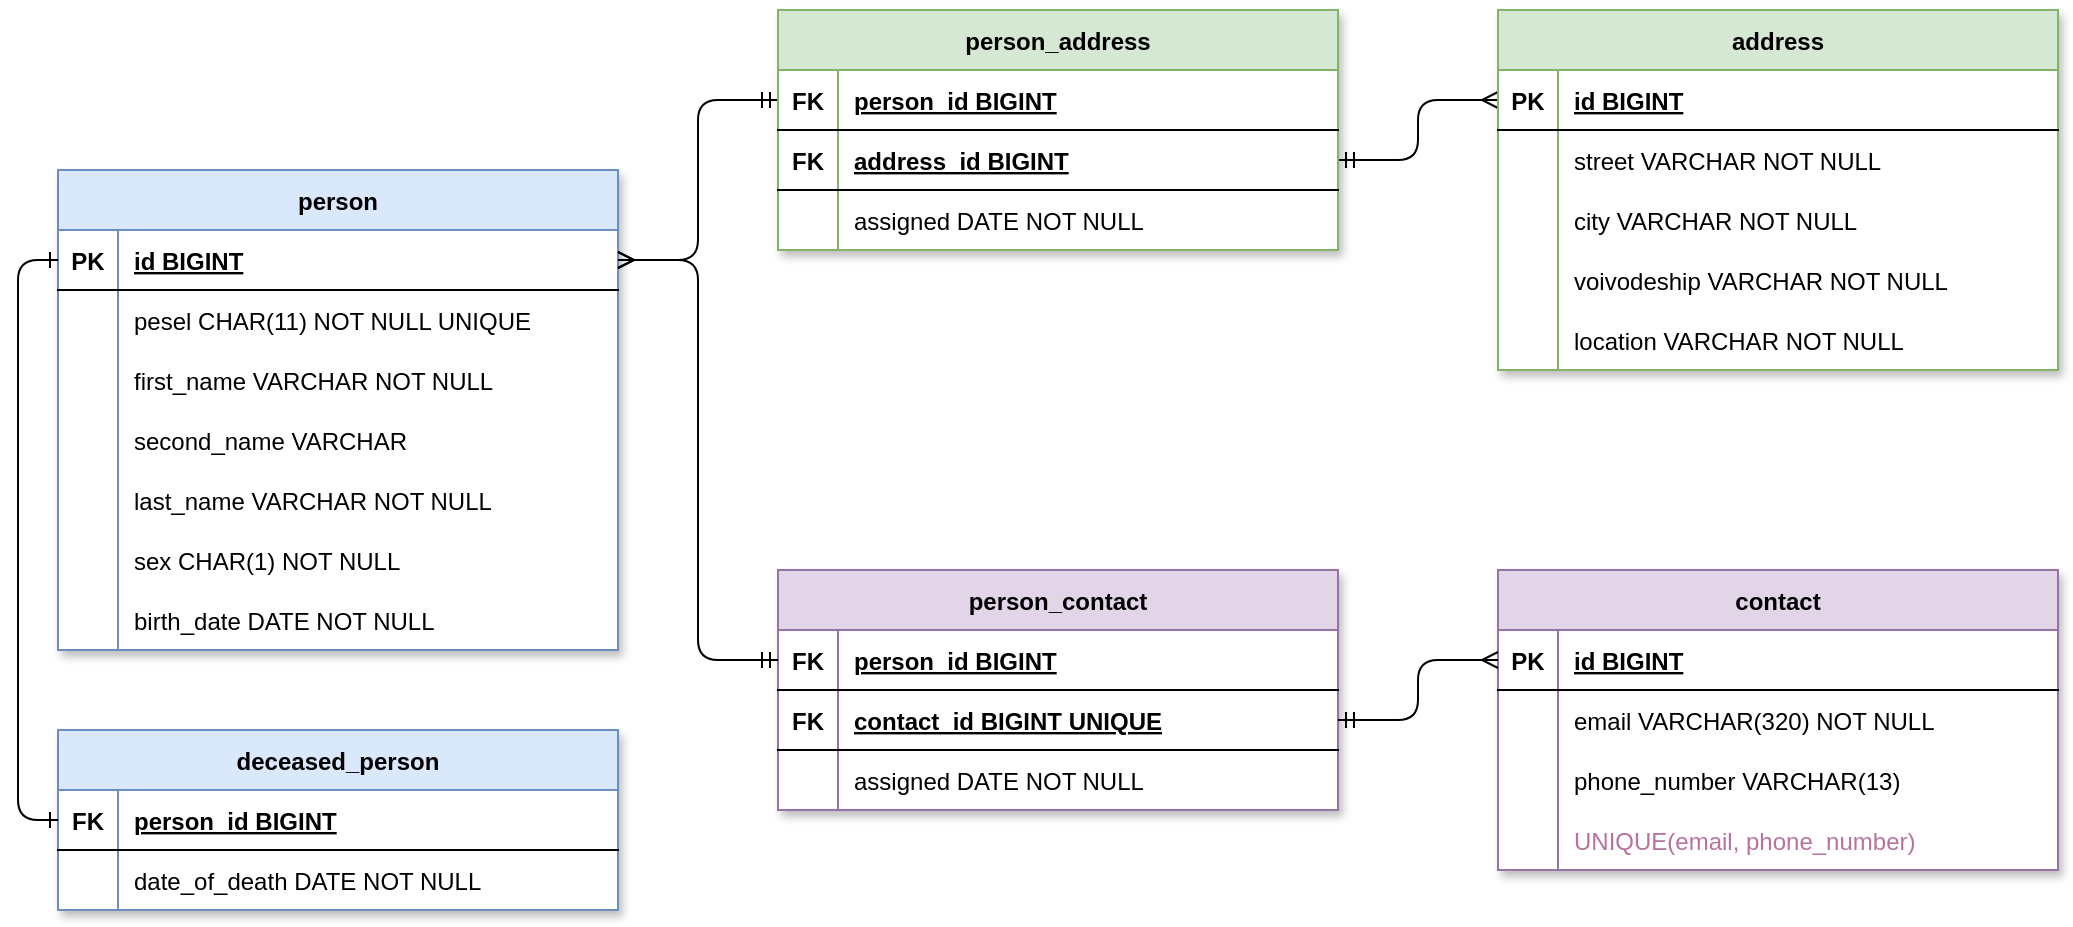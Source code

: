 <mxfile version="13.7.9" type="device"><diagram id="R2lEEEUBdFMjLlhIrx00" name="Page-1"><mxGraphModel dx="1086" dy="806" grid="1" gridSize="10" guides="1" tooltips="1" connect="1" arrows="1" fold="1" page="1" pageScale="1" pageWidth="850" pageHeight="1100" math="0" shadow="0" extFonts="Permanent Marker^https://fonts.googleapis.com/css?family=Permanent+Marker"><root><mxCell id="0"/><mxCell id="1" parent="0"/><mxCell id="APDwuCRq3ze5q7oSZonv-8" value="person" style="shape=table;startSize=30;container=1;collapsible=1;childLayout=tableLayout;fixedRows=1;rowLines=0;fontStyle=1;align=center;resizeLast=1;fillColor=#dae8fc;strokeColor=#6c8ebf;swimlaneFillColor=#ffffff;shadow=1;" parent="1" vertex="1"><mxGeometry x="120" y="120" width="280" height="240" as="geometry"/></mxCell><mxCell id="APDwuCRq3ze5q7oSZonv-9" value="" style="shape=partialRectangle;collapsible=0;dropTarget=0;pointerEvents=0;fillColor=none;points=[[0,0.5],[1,0.5]];portConstraint=eastwest;top=0;left=0;right=0;bottom=1;" parent="APDwuCRq3ze5q7oSZonv-8" vertex="1"><mxGeometry y="30" width="280" height="30" as="geometry"/></mxCell><mxCell id="APDwuCRq3ze5q7oSZonv-10" value="PK" style="shape=partialRectangle;overflow=hidden;connectable=0;fillColor=none;top=0;left=0;bottom=0;right=0;fontStyle=1;" parent="APDwuCRq3ze5q7oSZonv-9" vertex="1"><mxGeometry width="30" height="30" as="geometry"/></mxCell><mxCell id="APDwuCRq3ze5q7oSZonv-11" value="id BIGINT" style="shape=partialRectangle;overflow=hidden;connectable=0;fillColor=none;top=0;left=0;bottom=0;right=0;align=left;spacingLeft=6;fontStyle=5;" parent="APDwuCRq3ze5q7oSZonv-9" vertex="1"><mxGeometry x="30" width="250" height="30" as="geometry"/></mxCell><mxCell id="APDwuCRq3ze5q7oSZonv-19" value="" style="shape=partialRectangle;collapsible=0;dropTarget=0;pointerEvents=0;fillColor=none;points=[[0,0.5],[1,0.5]];portConstraint=eastwest;top=0;left=0;right=0;bottom=0;" parent="APDwuCRq3ze5q7oSZonv-8" vertex="1"><mxGeometry y="60" width="280" height="30" as="geometry"/></mxCell><mxCell id="APDwuCRq3ze5q7oSZonv-20" value="" style="shape=partialRectangle;overflow=hidden;connectable=0;fillColor=none;top=0;left=0;bottom=0;right=0;" parent="APDwuCRq3ze5q7oSZonv-19" vertex="1"><mxGeometry width="30" height="30" as="geometry"/></mxCell><mxCell id="APDwuCRq3ze5q7oSZonv-21" value="pesel CHAR(11) NOT NULL UNIQUE" style="shape=partialRectangle;overflow=hidden;connectable=0;fillColor=none;top=0;left=0;bottom=0;right=0;align=left;spacingLeft=6;" parent="APDwuCRq3ze5q7oSZonv-19" vertex="1"><mxGeometry x="30" width="250" height="30" as="geometry"/></mxCell><mxCell id="APDwuCRq3ze5q7oSZonv-22" value="" style="shape=partialRectangle;collapsible=0;dropTarget=0;pointerEvents=0;fillColor=none;points=[[0,0.5],[1,0.5]];portConstraint=eastwest;top=0;left=0;right=0;bottom=0;" parent="APDwuCRq3ze5q7oSZonv-8" vertex="1"><mxGeometry y="90" width="280" height="30" as="geometry"/></mxCell><mxCell id="APDwuCRq3ze5q7oSZonv-23" value="" style="shape=partialRectangle;overflow=hidden;connectable=0;fillColor=none;top=0;left=0;bottom=0;right=0;" parent="APDwuCRq3ze5q7oSZonv-22" vertex="1"><mxGeometry width="30" height="30" as="geometry"/></mxCell><mxCell id="APDwuCRq3ze5q7oSZonv-24" value="first_name VARCHAR NOT NULL" style="shape=partialRectangle;overflow=hidden;connectable=0;fillColor=none;top=0;left=0;bottom=0;right=0;align=left;spacingLeft=6;" parent="APDwuCRq3ze5q7oSZonv-22" vertex="1"><mxGeometry x="30" width="250" height="30" as="geometry"/></mxCell><mxCell id="APDwuCRq3ze5q7oSZonv-25" value="" style="shape=partialRectangle;collapsible=0;dropTarget=0;pointerEvents=0;fillColor=none;points=[[0,0.5],[1,0.5]];portConstraint=eastwest;top=0;left=0;right=0;bottom=0;" parent="APDwuCRq3ze5q7oSZonv-8" vertex="1"><mxGeometry y="120" width="280" height="30" as="geometry"/></mxCell><mxCell id="APDwuCRq3ze5q7oSZonv-26" value="" style="shape=partialRectangle;overflow=hidden;connectable=0;fillColor=none;top=0;left=0;bottom=0;right=0;" parent="APDwuCRq3ze5q7oSZonv-25" vertex="1"><mxGeometry width="30" height="30" as="geometry"/></mxCell><mxCell id="APDwuCRq3ze5q7oSZonv-27" value="second_name VARCHAR" style="shape=partialRectangle;overflow=hidden;connectable=0;fillColor=none;top=0;left=0;bottom=0;right=0;align=left;spacingLeft=6;" parent="APDwuCRq3ze5q7oSZonv-25" vertex="1"><mxGeometry x="30" width="250" height="30" as="geometry"/></mxCell><mxCell id="APDwuCRq3ze5q7oSZonv-28" value="" style="shape=partialRectangle;collapsible=0;dropTarget=0;pointerEvents=0;fillColor=none;points=[[0,0.5],[1,0.5]];portConstraint=eastwest;top=0;left=0;right=0;bottom=0;" parent="APDwuCRq3ze5q7oSZonv-8" vertex="1"><mxGeometry y="150" width="280" height="30" as="geometry"/></mxCell><mxCell id="APDwuCRq3ze5q7oSZonv-29" value="" style="shape=partialRectangle;overflow=hidden;connectable=0;fillColor=none;top=0;left=0;bottom=0;right=0;" parent="APDwuCRq3ze5q7oSZonv-28" vertex="1"><mxGeometry width="30" height="30" as="geometry"/></mxCell><mxCell id="APDwuCRq3ze5q7oSZonv-30" value="last_name VARCHAR NOT NULL" style="shape=partialRectangle;overflow=hidden;connectable=0;fillColor=none;top=0;left=0;bottom=0;right=0;align=left;spacingLeft=6;" parent="APDwuCRq3ze5q7oSZonv-28" vertex="1"><mxGeometry x="30" width="250" height="30" as="geometry"/></mxCell><mxCell id="L9b7oW_Ez6vHnFngX86j-4" value="" style="shape=partialRectangle;collapsible=0;dropTarget=0;pointerEvents=0;fillColor=none;points=[[0,0.5],[1,0.5]];portConstraint=eastwest;top=0;left=0;right=0;bottom=0;" parent="APDwuCRq3ze5q7oSZonv-8" vertex="1"><mxGeometry y="180" width="280" height="30" as="geometry"/></mxCell><mxCell id="L9b7oW_Ez6vHnFngX86j-5" value="" style="shape=partialRectangle;overflow=hidden;connectable=0;fillColor=none;top=0;left=0;bottom=0;right=0;" parent="L9b7oW_Ez6vHnFngX86j-4" vertex="1"><mxGeometry width="30" height="30" as="geometry"/></mxCell><mxCell id="L9b7oW_Ez6vHnFngX86j-6" value="sex CHAR(1) NOT NULL" style="shape=partialRectangle;overflow=hidden;connectable=0;fillColor=none;top=0;left=0;bottom=0;right=0;align=left;spacingLeft=6;" parent="L9b7oW_Ez6vHnFngX86j-4" vertex="1"><mxGeometry x="30" width="250" height="30" as="geometry"/></mxCell><mxCell id="APDwuCRq3ze5q7oSZonv-31" value="" style="shape=partialRectangle;collapsible=0;dropTarget=0;pointerEvents=0;fillColor=none;points=[[0,0.5],[1,0.5]];portConstraint=eastwest;top=0;left=0;right=0;bottom=0;" parent="APDwuCRq3ze5q7oSZonv-8" vertex="1"><mxGeometry y="210" width="280" height="30" as="geometry"/></mxCell><mxCell id="APDwuCRq3ze5q7oSZonv-32" value="" style="shape=partialRectangle;overflow=hidden;connectable=0;fillColor=none;top=0;left=0;bottom=0;right=0;" parent="APDwuCRq3ze5q7oSZonv-31" vertex="1"><mxGeometry width="30" height="30" as="geometry"/></mxCell><mxCell id="APDwuCRq3ze5q7oSZonv-33" value="birth_date DATE NOT NULL" style="shape=partialRectangle;overflow=hidden;connectable=0;fillColor=none;top=0;left=0;bottom=0;right=0;align=left;spacingLeft=6;" parent="APDwuCRq3ze5q7oSZonv-31" vertex="1"><mxGeometry x="30" width="250" height="30" as="geometry"/></mxCell><mxCell id="VKcSCqXTUpQv2rHO0qdK-4" value="person_contact" style="shape=table;startSize=30;container=1;collapsible=1;childLayout=tableLayout;fixedRows=1;rowLines=0;fontStyle=1;align=center;resizeLast=1;fillColor=#e1d5e7;strokeColor=#9673a6;swimlaneFillColor=#ffffff;shadow=1;" parent="1" vertex="1"><mxGeometry x="480" y="320" width="280" height="120" as="geometry"/></mxCell><mxCell id="VKcSCqXTUpQv2rHO0qdK-5" value="" style="shape=partialRectangle;collapsible=0;dropTarget=0;pointerEvents=0;fillColor=none;points=[[0,0.5],[1,0.5]];portConstraint=eastwest;top=0;left=0;right=0;bottom=1;" parent="VKcSCqXTUpQv2rHO0qdK-4" vertex="1"><mxGeometry y="30" width="280" height="30" as="geometry"/></mxCell><mxCell id="VKcSCqXTUpQv2rHO0qdK-6" value="FK" style="shape=partialRectangle;overflow=hidden;connectable=0;fillColor=none;top=0;left=0;bottom=0;right=0;fontStyle=1;" parent="VKcSCqXTUpQv2rHO0qdK-5" vertex="1"><mxGeometry width="30" height="30" as="geometry"/></mxCell><mxCell id="VKcSCqXTUpQv2rHO0qdK-7" value="person_id BIGINT" style="shape=partialRectangle;overflow=hidden;connectable=0;fillColor=none;top=0;left=0;bottom=0;right=0;align=left;spacingLeft=6;fontStyle=5;" parent="VKcSCqXTUpQv2rHO0qdK-5" vertex="1"><mxGeometry x="30" width="250" height="30" as="geometry"/></mxCell><mxCell id="VKcSCqXTUpQv2rHO0qdK-14" value="" style="shape=partialRectangle;collapsible=0;dropTarget=0;pointerEvents=0;fillColor=none;points=[[0,0.5],[1,0.5]];portConstraint=eastwest;top=0;left=0;right=0;bottom=1;" parent="VKcSCqXTUpQv2rHO0qdK-4" vertex="1"><mxGeometry y="60" width="280" height="30" as="geometry"/></mxCell><mxCell id="VKcSCqXTUpQv2rHO0qdK-15" value="FK" style="shape=partialRectangle;overflow=hidden;connectable=0;fillColor=none;top=0;left=0;bottom=0;right=0;fontStyle=1;" parent="VKcSCqXTUpQv2rHO0qdK-14" vertex="1"><mxGeometry width="30" height="30" as="geometry"/></mxCell><mxCell id="VKcSCqXTUpQv2rHO0qdK-16" value="contact_id BIGINT UNIQUE" style="shape=partialRectangle;overflow=hidden;connectable=0;fillColor=none;top=0;left=0;bottom=0;right=0;align=left;spacingLeft=6;fontStyle=5;" parent="VKcSCqXTUpQv2rHO0qdK-14" vertex="1"><mxGeometry x="30" width="250" height="30" as="geometry"/></mxCell><mxCell id="VKcSCqXTUpQv2rHO0qdK-29" value="" style="shape=partialRectangle;collapsible=0;dropTarget=0;pointerEvents=0;fillColor=none;points=[[0,0.5],[1,0.5]];portConstraint=eastwest;top=0;left=0;right=0;bottom=1;strokeColor=none;" parent="VKcSCqXTUpQv2rHO0qdK-4" vertex="1"><mxGeometry y="90" width="280" height="30" as="geometry"/></mxCell><mxCell id="VKcSCqXTUpQv2rHO0qdK-30" value="" style="shape=partialRectangle;overflow=hidden;connectable=0;fillColor=none;top=0;left=0;bottom=0;right=0;fontStyle=1;" parent="VKcSCqXTUpQv2rHO0qdK-29" vertex="1"><mxGeometry width="30" height="30" as="geometry"/></mxCell><mxCell id="VKcSCqXTUpQv2rHO0qdK-31" value="assigned DATE NOT NULL" style="shape=partialRectangle;overflow=hidden;connectable=0;fillColor=none;top=0;left=0;bottom=0;right=0;align=left;spacingLeft=6;fontStyle=0;" parent="VKcSCqXTUpQv2rHO0qdK-29" vertex="1"><mxGeometry x="30" width="250" height="30" as="geometry"/></mxCell><mxCell id="APDwuCRq3ze5q7oSZonv-1" value="contact" style="shape=table;startSize=30;container=1;collapsible=1;childLayout=tableLayout;fixedRows=1;rowLines=0;fontStyle=1;align=center;resizeLast=1;fillColor=#e1d5e7;strokeColor=#9673a6;swimlaneFillColor=#ffffff;shadow=1;" parent="1" vertex="1"><mxGeometry x="840" y="320" width="280" height="150" as="geometry"/></mxCell><mxCell id="APDwuCRq3ze5q7oSZonv-2" value="" style="shape=partialRectangle;collapsible=0;dropTarget=0;pointerEvents=0;fillColor=none;points=[[0,0.5],[1,0.5]];portConstraint=eastwest;top=0;left=0;right=0;bottom=1;" parent="APDwuCRq3ze5q7oSZonv-1" vertex="1"><mxGeometry y="30" width="280" height="30" as="geometry"/></mxCell><mxCell id="APDwuCRq3ze5q7oSZonv-3" value="PK" style="shape=partialRectangle;overflow=hidden;connectable=0;fillColor=none;top=0;left=0;bottom=0;right=0;fontStyle=1;" parent="APDwuCRq3ze5q7oSZonv-2" vertex="1"><mxGeometry width="30" height="30" as="geometry"/></mxCell><mxCell id="APDwuCRq3ze5q7oSZonv-4" value="id BIGINT" style="shape=partialRectangle;overflow=hidden;connectable=0;fillColor=none;top=0;left=0;bottom=0;right=0;align=left;spacingLeft=6;fontStyle=5;" parent="APDwuCRq3ze5q7oSZonv-2" vertex="1"><mxGeometry x="30" width="250" height="30" as="geometry"/></mxCell><mxCell id="APDwuCRq3ze5q7oSZonv-5" value="" style="shape=partialRectangle;collapsible=0;dropTarget=0;pointerEvents=0;fillColor=none;points=[[0,0.5],[1,0.5]];portConstraint=eastwest;top=0;left=0;right=0;bottom=0;" parent="APDwuCRq3ze5q7oSZonv-1" vertex="1"><mxGeometry y="60" width="280" height="30" as="geometry"/></mxCell><mxCell id="APDwuCRq3ze5q7oSZonv-6" value="" style="shape=partialRectangle;overflow=hidden;connectable=0;fillColor=none;top=0;left=0;bottom=0;right=0;" parent="APDwuCRq3ze5q7oSZonv-5" vertex="1"><mxGeometry width="30" height="30" as="geometry"/></mxCell><mxCell id="APDwuCRq3ze5q7oSZonv-7" value="email VARCHAR(320) NOT NULL" style="shape=partialRectangle;overflow=hidden;connectable=0;fillColor=none;top=0;left=0;bottom=0;right=0;align=left;spacingLeft=6;" parent="APDwuCRq3ze5q7oSZonv-5" vertex="1"><mxGeometry x="30" width="250" height="30" as="geometry"/></mxCell><mxCell id="APDwuCRq3ze5q7oSZonv-46" value="" style="shape=partialRectangle;collapsible=0;dropTarget=0;pointerEvents=0;fillColor=none;points=[[0,0.5],[1,0.5]];portConstraint=eastwest;top=0;left=0;right=0;bottom=0;" parent="APDwuCRq3ze5q7oSZonv-1" vertex="1"><mxGeometry y="90" width="280" height="30" as="geometry"/></mxCell><mxCell id="APDwuCRq3ze5q7oSZonv-47" value="" style="shape=partialRectangle;overflow=hidden;connectable=0;fillColor=none;top=0;left=0;bottom=0;right=0;" parent="APDwuCRq3ze5q7oSZonv-46" vertex="1"><mxGeometry width="30" height="30" as="geometry"/></mxCell><mxCell id="APDwuCRq3ze5q7oSZonv-48" value="phone_number VARCHAR(13)" style="shape=partialRectangle;overflow=hidden;connectable=0;fillColor=none;top=0;left=0;bottom=0;right=0;align=left;spacingLeft=6;" parent="APDwuCRq3ze5q7oSZonv-46" vertex="1"><mxGeometry x="30" width="250" height="30" as="geometry"/></mxCell><mxCell id="VKcSCqXTUpQv2rHO0qdK-32" value="" style="shape=partialRectangle;collapsible=0;dropTarget=0;pointerEvents=0;fillColor=none;points=[[0,0.5],[1,0.5]];portConstraint=eastwest;top=0;left=0;right=0;bottom=0;labelBorderColor=#000000;" parent="APDwuCRq3ze5q7oSZonv-1" vertex="1"><mxGeometry y="120" width="280" height="30" as="geometry"/></mxCell><mxCell id="VKcSCqXTUpQv2rHO0qdK-33" value="" style="shape=partialRectangle;overflow=hidden;connectable=0;fillColor=none;top=0;left=0;bottom=0;right=0;" parent="VKcSCqXTUpQv2rHO0qdK-32" vertex="1"><mxGeometry width="30" height="30" as="geometry"/></mxCell><mxCell id="VKcSCqXTUpQv2rHO0qdK-34" value="UNIQUE(email, phone_number)" style="shape=partialRectangle;overflow=hidden;connectable=0;fillColor=none;top=0;left=0;bottom=0;right=0;align=left;spacingLeft=6;labelBorderColor=none;spacingTop=0;labelBackgroundColor=none;fontColor=#B5739D;" parent="VKcSCqXTUpQv2rHO0qdK-32" vertex="1"><mxGeometry x="30" width="250" height="30" as="geometry"/></mxCell><mxCell id="VKcSCqXTUpQv2rHO0qdK-38" style="edgeStyle=orthogonalEdgeStyle;rounded=1;orthogonalLoop=1;jettySize=auto;html=1;exitX=0;exitY=0.5;exitDx=0;exitDy=0;entryX=1;entryY=0.5;entryDx=0;entryDy=0;startArrow=ERmandOne;startFill=0;endArrow=ERmany;endFill=0;fontColor=#B5739D;" parent="1" source="VKcSCqXTUpQv2rHO0qdK-18" target="APDwuCRq3ze5q7oSZonv-9" edge="1"><mxGeometry relative="1" as="geometry"/></mxCell><mxCell id="VKcSCqXTUpQv2rHO0qdK-39" style="edgeStyle=orthogonalEdgeStyle;rounded=1;orthogonalLoop=1;jettySize=auto;html=1;exitX=0;exitY=0.5;exitDx=0;exitDy=0;entryX=1;entryY=0.5;entryDx=0;entryDy=0;startArrow=ERmandOne;startFill=0;endArrow=ERmany;endFill=0;fontColor=#B5739D;" parent="1" source="VKcSCqXTUpQv2rHO0qdK-5" target="APDwuCRq3ze5q7oSZonv-9" edge="1"><mxGeometry relative="1" as="geometry"/></mxCell><mxCell id="VKcSCqXTUpQv2rHO0qdK-40" style="edgeStyle=orthogonalEdgeStyle;rounded=1;orthogonalLoop=1;jettySize=auto;html=1;exitX=1;exitY=0.5;exitDx=0;exitDy=0;entryX=0;entryY=0.5;entryDx=0;entryDy=0;startArrow=ERmandOne;startFill=0;endArrow=ERmany;endFill=0;fontColor=#B5739D;" parent="1" source="VKcSCqXTUpQv2rHO0qdK-14" target="APDwuCRq3ze5q7oSZonv-2" edge="1"><mxGeometry relative="1" as="geometry"/></mxCell><mxCell id="VKcSCqXTUpQv2rHO0qdK-41" style="edgeStyle=orthogonalEdgeStyle;rounded=1;orthogonalLoop=1;jettySize=auto;html=1;exitX=1;exitY=0.5;exitDx=0;exitDy=0;entryX=0;entryY=0.5;entryDx=0;entryDy=0;startArrow=ERmandOne;startFill=0;endArrow=ERmany;endFill=0;fontColor=#B5739D;" parent="1" source="VKcSCqXTUpQv2rHO0qdK-21" target="C-vyLk0tnHw3VtMMgP7b-24" edge="1"><mxGeometry relative="1" as="geometry"/></mxCell><mxCell id="VKcSCqXTUpQv2rHO0qdK-45" value="deceased_person" style="shape=table;startSize=30;container=1;collapsible=1;childLayout=tableLayout;fixedRows=1;rowLines=0;fontStyle=1;align=center;resizeLast=1;fillColor=#dae8fc;strokeColor=#6c8ebf;swimlaneFillColor=#ffffff;shadow=1;" parent="1" vertex="1"><mxGeometry x="120" y="400" width="280" height="90" as="geometry"/></mxCell><mxCell id="VKcSCqXTUpQv2rHO0qdK-46" value="" style="shape=partialRectangle;collapsible=0;dropTarget=0;pointerEvents=0;fillColor=none;points=[[0,0.5],[1,0.5]];portConstraint=eastwest;top=0;left=0;right=0;bottom=1;" parent="VKcSCqXTUpQv2rHO0qdK-45" vertex="1"><mxGeometry y="30" width="280" height="30" as="geometry"/></mxCell><mxCell id="VKcSCqXTUpQv2rHO0qdK-47" value="FK" style="shape=partialRectangle;overflow=hidden;connectable=0;fillColor=none;top=0;left=0;bottom=0;right=0;fontStyle=1;" parent="VKcSCqXTUpQv2rHO0qdK-46" vertex="1"><mxGeometry width="30" height="30" as="geometry"/></mxCell><mxCell id="VKcSCqXTUpQv2rHO0qdK-48" value="person_id BIGINT" style="shape=partialRectangle;overflow=hidden;connectable=0;fillColor=none;top=0;left=0;bottom=0;right=0;align=left;spacingLeft=6;fontStyle=5;" parent="VKcSCqXTUpQv2rHO0qdK-46" vertex="1"><mxGeometry x="30" width="250" height="30" as="geometry"/></mxCell><mxCell id="VKcSCqXTUpQv2rHO0qdK-64" value="" style="shape=partialRectangle;collapsible=0;dropTarget=0;pointerEvents=0;fillColor=none;points=[[0,0.5],[1,0.5]];portConstraint=eastwest;top=0;left=0;right=0;bottom=0;" parent="VKcSCqXTUpQv2rHO0qdK-45" vertex="1"><mxGeometry y="60" width="280" height="30" as="geometry"/></mxCell><mxCell id="VKcSCqXTUpQv2rHO0qdK-65" value="" style="shape=partialRectangle;overflow=hidden;connectable=0;fillColor=none;top=0;left=0;bottom=0;right=0;" parent="VKcSCqXTUpQv2rHO0qdK-64" vertex="1"><mxGeometry width="30" height="30" as="geometry"/></mxCell><mxCell id="VKcSCqXTUpQv2rHO0qdK-66" value="date_of_death DATE NOT NULL" style="shape=partialRectangle;overflow=hidden;connectable=0;fillColor=none;top=0;left=0;bottom=0;right=0;align=left;spacingLeft=6;" parent="VKcSCqXTUpQv2rHO0qdK-64" vertex="1"><mxGeometry x="30" width="250" height="30" as="geometry"/></mxCell><mxCell id="VKcSCqXTUpQv2rHO0qdK-67" style="edgeStyle=orthogonalEdgeStyle;rounded=1;orthogonalLoop=1;jettySize=auto;html=1;exitX=0;exitY=0.5;exitDx=0;exitDy=0;entryX=0;entryY=0.5;entryDx=0;entryDy=0;startArrow=ERone;startFill=0;endArrow=ERone;endFill=0;fontColor=#B5739D;" parent="1" source="APDwuCRq3ze5q7oSZonv-9" target="VKcSCqXTUpQv2rHO0qdK-46" edge="1"><mxGeometry relative="1" as="geometry"/></mxCell><mxCell id="VKcSCqXTUpQv2rHO0qdK-17" value="person_address" style="shape=table;startSize=30;container=1;collapsible=1;childLayout=tableLayout;fixedRows=1;rowLines=0;fontStyle=1;align=center;resizeLast=1;fillColor=#d5e8d4;strokeColor=#82b366;swimlaneFillColor=#ffffff;shadow=1;" parent="1" vertex="1"><mxGeometry x="480" y="40" width="280" height="120" as="geometry"/></mxCell><mxCell id="VKcSCqXTUpQv2rHO0qdK-18" value="" style="shape=partialRectangle;collapsible=0;dropTarget=0;pointerEvents=0;fillColor=none;points=[[0,0.5],[1,0.5]];portConstraint=eastwest;top=0;left=0;right=0;bottom=1;" parent="VKcSCqXTUpQv2rHO0qdK-17" vertex="1"><mxGeometry y="30" width="280" height="30" as="geometry"/></mxCell><mxCell id="VKcSCqXTUpQv2rHO0qdK-19" value="FK" style="shape=partialRectangle;overflow=hidden;connectable=0;fillColor=none;top=0;left=0;bottom=0;right=0;fontStyle=1;" parent="VKcSCqXTUpQv2rHO0qdK-18" vertex="1"><mxGeometry width="30" height="30" as="geometry"/></mxCell><mxCell id="VKcSCqXTUpQv2rHO0qdK-20" value="person_id BIGINT" style="shape=partialRectangle;overflow=hidden;connectable=0;fillColor=none;top=0;left=0;bottom=0;right=0;align=left;spacingLeft=6;fontStyle=5;" parent="VKcSCqXTUpQv2rHO0qdK-18" vertex="1"><mxGeometry x="30" width="250" height="30" as="geometry"/></mxCell><mxCell id="VKcSCqXTUpQv2rHO0qdK-21" value="" style="shape=partialRectangle;collapsible=0;dropTarget=0;pointerEvents=0;fillColor=none;points=[[0,0.5],[1,0.5]];portConstraint=eastwest;top=0;left=0;right=0;bottom=1;" parent="VKcSCqXTUpQv2rHO0qdK-17" vertex="1"><mxGeometry y="60" width="280" height="30" as="geometry"/></mxCell><mxCell id="VKcSCqXTUpQv2rHO0qdK-22" value="FK" style="shape=partialRectangle;overflow=hidden;connectable=0;fillColor=none;top=0;left=0;bottom=0;right=0;fontStyle=1;" parent="VKcSCqXTUpQv2rHO0qdK-21" vertex="1"><mxGeometry width="30" height="30" as="geometry"/></mxCell><mxCell id="VKcSCqXTUpQv2rHO0qdK-23" value="address_id BIGINT" style="shape=partialRectangle;overflow=hidden;connectable=0;fillColor=none;top=0;left=0;bottom=0;right=0;align=left;spacingLeft=6;fontStyle=5;" parent="VKcSCqXTUpQv2rHO0qdK-21" vertex="1"><mxGeometry x="30" width="250" height="30" as="geometry"/></mxCell><mxCell id="VKcSCqXTUpQv2rHO0qdK-26" value="" style="shape=partialRectangle;collapsible=0;dropTarget=0;pointerEvents=0;fillColor=none;points=[[0,0.5],[1,0.5]];portConstraint=eastwest;top=0;left=0;right=0;bottom=1;strokeColor=none;" parent="VKcSCqXTUpQv2rHO0qdK-17" vertex="1"><mxGeometry y="90" width="280" height="30" as="geometry"/></mxCell><mxCell id="VKcSCqXTUpQv2rHO0qdK-27" value="" style="shape=partialRectangle;overflow=hidden;connectable=0;fillColor=none;top=0;left=0;bottom=0;right=0;fontStyle=1;" parent="VKcSCqXTUpQv2rHO0qdK-26" vertex="1"><mxGeometry width="30" height="30" as="geometry"/></mxCell><mxCell id="VKcSCqXTUpQv2rHO0qdK-28" value="assigned DATE NOT NULL" style="shape=partialRectangle;overflow=hidden;connectable=0;fillColor=none;top=0;left=0;bottom=0;right=0;align=left;spacingLeft=6;fontStyle=0;" parent="VKcSCqXTUpQv2rHO0qdK-26" vertex="1"><mxGeometry x="30" width="250" height="30" as="geometry"/></mxCell><mxCell id="C-vyLk0tnHw3VtMMgP7b-23" value="address" style="shape=table;startSize=30;container=1;collapsible=1;childLayout=tableLayout;fixedRows=1;rowLines=0;fontStyle=1;align=center;resizeLast=1;fillColor=#d5e8d4;strokeColor=#82b366;swimlaneFillColor=#ffffff;shadow=1;" parent="1" vertex="1"><mxGeometry x="840" y="40" width="280" height="180" as="geometry"/></mxCell><mxCell id="C-vyLk0tnHw3VtMMgP7b-24" value="" style="shape=partialRectangle;collapsible=0;dropTarget=0;pointerEvents=0;fillColor=none;points=[[0,0.5],[1,0.5]];portConstraint=eastwest;top=0;left=0;right=0;bottom=1;" parent="C-vyLk0tnHw3VtMMgP7b-23" vertex="1"><mxGeometry y="30" width="280" height="30" as="geometry"/></mxCell><mxCell id="C-vyLk0tnHw3VtMMgP7b-25" value="PK" style="shape=partialRectangle;overflow=hidden;connectable=0;fillColor=none;top=0;left=0;bottom=0;right=0;fontStyle=1;" parent="C-vyLk0tnHw3VtMMgP7b-24" vertex="1"><mxGeometry width="30" height="30" as="geometry"/></mxCell><mxCell id="C-vyLk0tnHw3VtMMgP7b-26" value="id BIGINT" style="shape=partialRectangle;overflow=hidden;connectable=0;fillColor=none;top=0;left=0;bottom=0;right=0;align=left;spacingLeft=6;fontStyle=5;" parent="C-vyLk0tnHw3VtMMgP7b-24" vertex="1"><mxGeometry x="30" width="250" height="30" as="geometry"/></mxCell><mxCell id="C-vyLk0tnHw3VtMMgP7b-27" value="" style="shape=partialRectangle;collapsible=0;dropTarget=0;pointerEvents=0;fillColor=none;points=[[0,0.5],[1,0.5]];portConstraint=eastwest;top=0;left=0;right=0;bottom=0;" parent="C-vyLk0tnHw3VtMMgP7b-23" vertex="1"><mxGeometry y="60" width="280" height="30" as="geometry"/></mxCell><mxCell id="C-vyLk0tnHw3VtMMgP7b-28" value="" style="shape=partialRectangle;overflow=hidden;connectable=0;fillColor=none;top=0;left=0;bottom=0;right=0;" parent="C-vyLk0tnHw3VtMMgP7b-27" vertex="1"><mxGeometry width="30" height="30" as="geometry"/></mxCell><mxCell id="C-vyLk0tnHw3VtMMgP7b-29" value="street VARCHAR NOT NULL" style="shape=partialRectangle;overflow=hidden;connectable=0;fillColor=none;top=0;left=0;bottom=0;right=0;align=left;spacingLeft=6;" parent="C-vyLk0tnHw3VtMMgP7b-27" vertex="1"><mxGeometry x="30" width="250" height="30" as="geometry"/></mxCell><mxCell id="APDwuCRq3ze5q7oSZonv-34" value="" style="shape=partialRectangle;collapsible=0;dropTarget=0;pointerEvents=0;fillColor=none;points=[[0,0.5],[1,0.5]];portConstraint=eastwest;top=0;left=0;right=0;bottom=0;" parent="C-vyLk0tnHw3VtMMgP7b-23" vertex="1"><mxGeometry y="90" width="280" height="30" as="geometry"/></mxCell><mxCell id="APDwuCRq3ze5q7oSZonv-35" value="" style="shape=partialRectangle;overflow=hidden;connectable=0;fillColor=none;top=0;left=0;bottom=0;right=0;" parent="APDwuCRq3ze5q7oSZonv-34" vertex="1"><mxGeometry width="30" height="30" as="geometry"/></mxCell><mxCell id="APDwuCRq3ze5q7oSZonv-36" value="city VARCHAR NOT NULL" style="shape=partialRectangle;overflow=hidden;connectable=0;fillColor=none;top=0;left=0;bottom=0;right=0;align=left;spacingLeft=6;" parent="APDwuCRq3ze5q7oSZonv-34" vertex="1"><mxGeometry x="30" width="250" height="30" as="geometry"/></mxCell><mxCell id="APDwuCRq3ze5q7oSZonv-40" value="" style="shape=partialRectangle;collapsible=0;dropTarget=0;pointerEvents=0;fillColor=none;points=[[0,0.5],[1,0.5]];portConstraint=eastwest;top=0;left=0;right=0;bottom=0;" parent="C-vyLk0tnHw3VtMMgP7b-23" vertex="1"><mxGeometry y="120" width="280" height="30" as="geometry"/></mxCell><mxCell id="APDwuCRq3ze5q7oSZonv-41" value="" style="shape=partialRectangle;overflow=hidden;connectable=0;fillColor=none;top=0;left=0;bottom=0;right=0;" parent="APDwuCRq3ze5q7oSZonv-40" vertex="1"><mxGeometry width="30" height="30" as="geometry"/></mxCell><mxCell id="APDwuCRq3ze5q7oSZonv-42" value="voivodeship VARCHAR NOT NULL" style="shape=partialRectangle;overflow=hidden;connectable=0;fillColor=none;top=0;left=0;bottom=0;right=0;align=left;spacingLeft=6;" parent="APDwuCRq3ze5q7oSZonv-40" vertex="1"><mxGeometry x="30" width="250" height="30" as="geometry"/></mxCell><mxCell id="APDwuCRq3ze5q7oSZonv-43" value="" style="shape=partialRectangle;collapsible=0;dropTarget=0;pointerEvents=0;fillColor=none;points=[[0,0.5],[1,0.5]];portConstraint=eastwest;top=0;left=0;right=0;bottom=0;" parent="C-vyLk0tnHw3VtMMgP7b-23" vertex="1"><mxGeometry y="150" width="280" height="30" as="geometry"/></mxCell><mxCell id="APDwuCRq3ze5q7oSZonv-44" value="" style="shape=partialRectangle;overflow=hidden;connectable=0;fillColor=none;top=0;left=0;bottom=0;right=0;" parent="APDwuCRq3ze5q7oSZonv-43" vertex="1"><mxGeometry width="30" height="30" as="geometry"/></mxCell><mxCell id="APDwuCRq3ze5q7oSZonv-45" value="location VARCHAR NOT NULL" style="shape=partialRectangle;overflow=hidden;connectable=0;fillColor=none;top=0;left=0;bottom=0;right=0;align=left;spacingLeft=6;" parent="APDwuCRq3ze5q7oSZonv-43" vertex="1"><mxGeometry x="30" width="250" height="30" as="geometry"/></mxCell></root></mxGraphModel></diagram></mxfile>